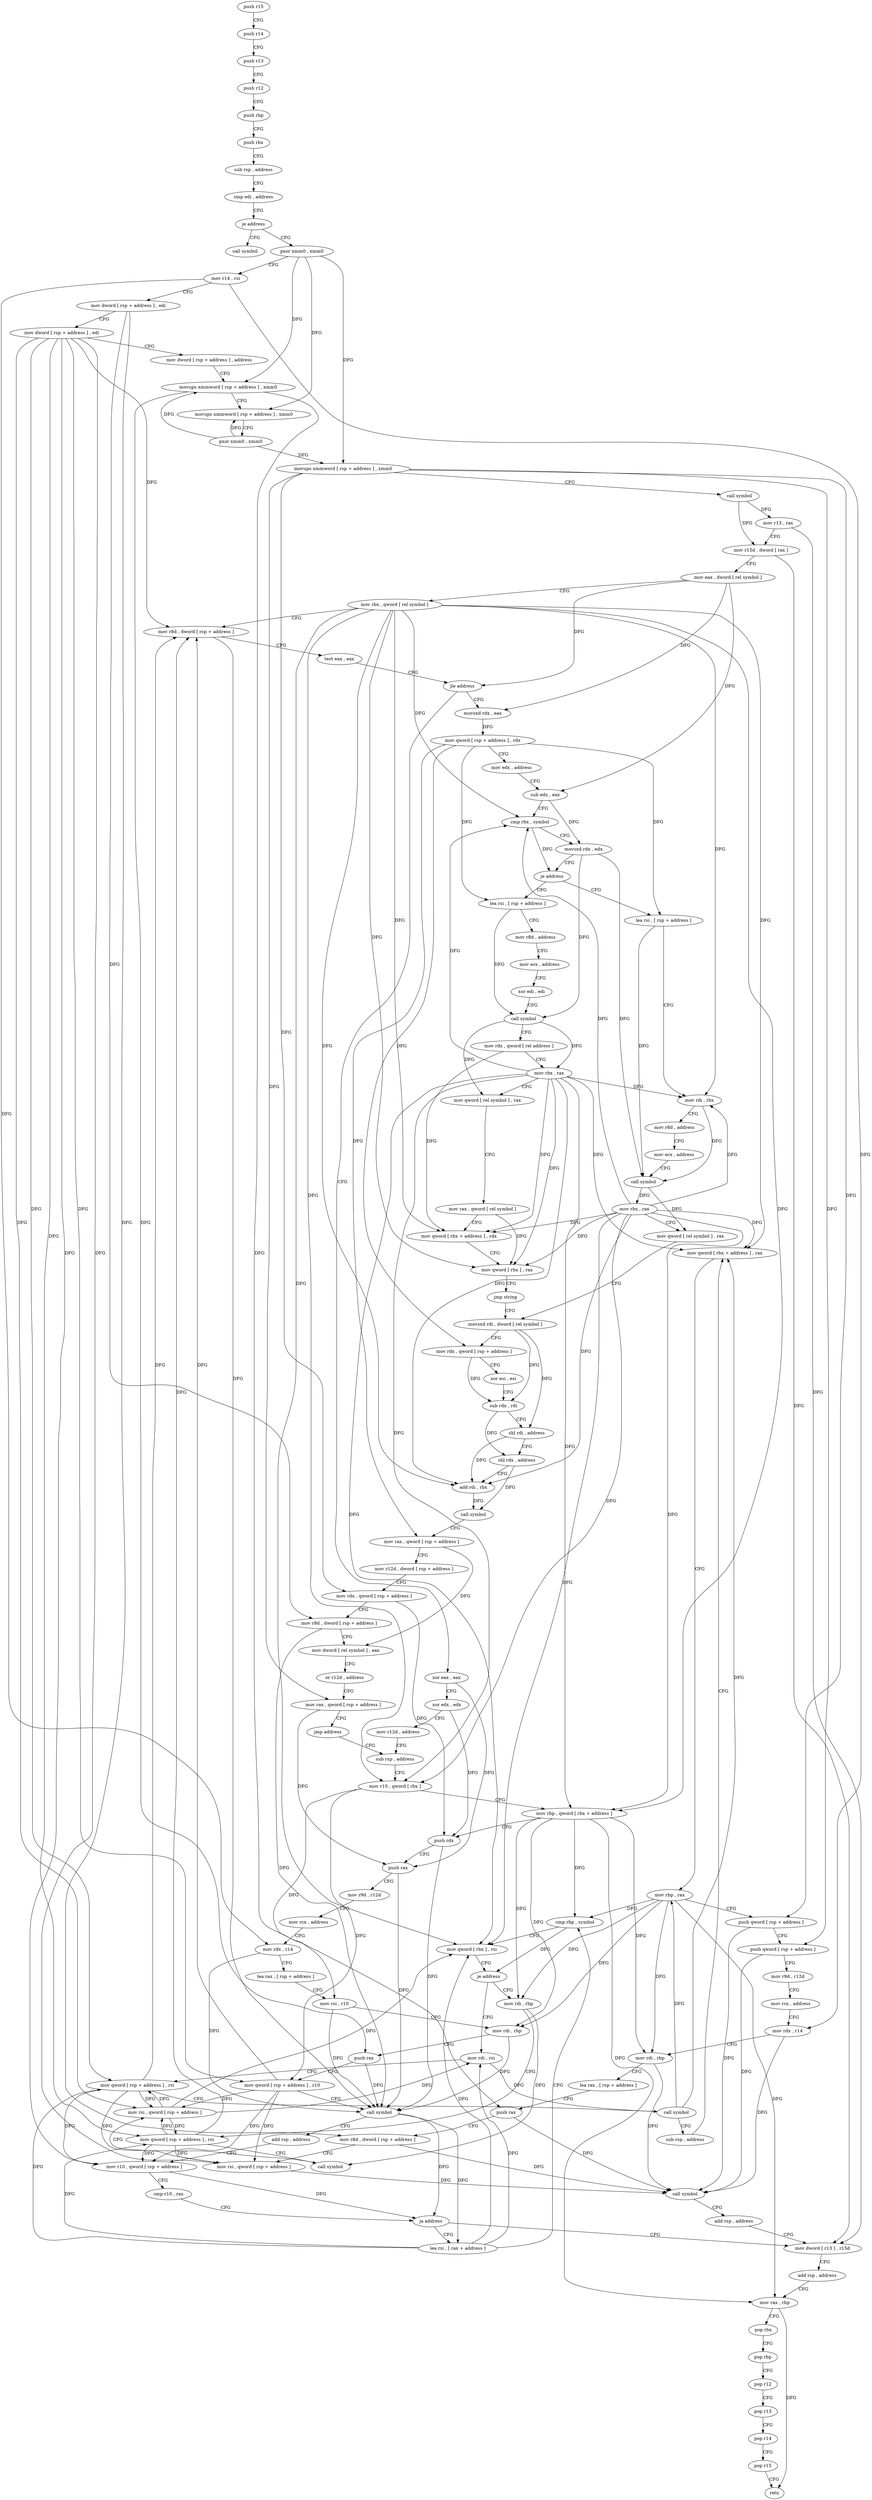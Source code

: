 digraph "func" {
"4355040" [label = "push r15" ]
"4355042" [label = "push r14" ]
"4355044" [label = "push r13" ]
"4355046" [label = "push r12" ]
"4355048" [label = "push rbp" ]
"4355049" [label = "push rbx" ]
"4355050" [label = "sub rsp , address" ]
"4355054" [label = "cmp edi , address" ]
"4355057" [label = "je address" ]
"4355547" [label = "call symbol" ]
"4355063" [label = "pxor xmm0 , xmm0" ]
"4355067" [label = "mov r14 , rsi" ]
"4355070" [label = "mov dword [ rsp + address ] , edi" ]
"4355074" [label = "mov dword [ rsp + address ] , edi" ]
"4355078" [label = "mov dword [ rsp + address ] , address" ]
"4355086" [label = "movups xmmword [ rsp + address ] , xmm0" ]
"4355091" [label = "movups xmmword [ rsp + address ] , xmm0" ]
"4355096" [label = "pxor xmm0 , xmm0" ]
"4355100" [label = "movups xmmword [ rsp + address ] , xmm0" ]
"4355105" [label = "call symbol" ]
"4355110" [label = "mov r13 , rax" ]
"4355113" [label = "mov r15d , dword [ rax ]" ]
"4355116" [label = "mov eax , dword [ rel symbol ]" ]
"4355122" [label = "mov rbx , qword [ rel symbol ]" ]
"4355129" [label = "mov r8d , dword [ rsp + address ]" ]
"4355134" [label = "test eax , eax" ]
"4355136" [label = "jle address" ]
"4355344" [label = "movsxd rdx , eax" ]
"4355142" [label = "xor eax , eax" ]
"4355347" [label = "mov qword [ rsp + address ] , rdx" ]
"4355352" [label = "mov edx , address" ]
"4355357" [label = "sub edx , eax" ]
"4355359" [label = "cmp rbx , symbol" ]
"4355366" [label = "movsxd rdx , edx" ]
"4355369" [label = "je address" ]
"4355488" [label = "lea rsi , [ rsp + address ]" ]
"4355371" [label = "lea rsi , [ rsp + address ]" ]
"4355144" [label = "xor edx , edx" ]
"4355146" [label = "mov r12d , address" ]
"4355152" [label = "sub rsp , address" ]
"4355493" [label = "mov r8d , address" ]
"4355499" [label = "mov ecx , address" ]
"4355504" [label = "xor edi , edi" ]
"4355506" [label = "call symbol" ]
"4355511" [label = "mov rdx , qword [ rel address ]" ]
"4355518" [label = "mov rbx , rax" ]
"4355521" [label = "mov qword [ rel symbol ] , rax" ]
"4355528" [label = "mov rax , qword [ rel symbol ]" ]
"4355535" [label = "mov qword [ rbx + address ] , rdx" ]
"4355539" [label = "mov qword [ rbx ] , rax" ]
"4355542" [label = "jmp string" ]
"4355405" [label = "movsxd rdi , dword [ rel symbol ]" ]
"4355376" [label = "mov rdi , rbx" ]
"4355379" [label = "mov r8d , address" ]
"4355385" [label = "mov ecx , address" ]
"4355390" [label = "call symbol" ]
"4355395" [label = "mov rbx , rax" ]
"4355398" [label = "mov qword [ rel symbol ] , rax" ]
"4355321" [label = "mov dword [ r13 ] , r15d" ]
"4355325" [label = "add rsp , address" ]
"4355329" [label = "mov rax , rbp" ]
"4355332" [label = "pop rbx" ]
"4355333" [label = "pop rbp" ]
"4355334" [label = "pop r12" ]
"4355336" [label = "pop r13" ]
"4355338" [label = "pop r14" ]
"4355340" [label = "pop r15" ]
"4355342" [label = "retn" ]
"4355214" [label = "lea rsi , [ rax + address ]" ]
"4355218" [label = "cmp rbp , symbol" ]
"4355225" [label = "mov qword [ rbx ] , rsi" ]
"4355228" [label = "je address" ]
"4355248" [label = "mov rdi , rsi" ]
"4355230" [label = "mov rdi , rbp" ]
"4355412" [label = "mov rdx , qword [ rsp + address ]" ]
"4355417" [label = "xor esi , esi" ]
"4355419" [label = "sub rdx , rdi" ]
"4355422" [label = "shl rdi , address" ]
"4355426" [label = "shl rdx , address" ]
"4355430" [label = "add rdi , rbx" ]
"4355433" [label = "call symbol" ]
"4355438" [label = "mov rax , qword [ rsp + address ]" ]
"4355443" [label = "mov r12d , dword [ rsp + address ]" ]
"4355448" [label = "mov rdx , qword [ rsp + address ]" ]
"4355453" [label = "mov r8d , dword [ rsp + address ]" ]
"4355458" [label = "mov dword [ rel symbol ] , eax" ]
"4355464" [label = "or r12d , address" ]
"4355468" [label = "mov rax , qword [ rsp + address ]" ]
"4355473" [label = "jmp address" ]
"4355156" [label = "mov r10 , qword [ rbx ]" ]
"4355159" [label = "mov rbp , qword [ rbx + address ]" ]
"4355163" [label = "push rdx" ]
"4355164" [label = "push rax" ]
"4355165" [label = "mov r9d , r12d" ]
"4355168" [label = "mov rcx , address" ]
"4355175" [label = "mov rdx , r14" ]
"4355178" [label = "lea rax , [ rsp + address ]" ]
"4355183" [label = "mov rsi , r10" ]
"4355186" [label = "mov rdi , rbp" ]
"4355189" [label = "push rax" ]
"4355190" [label = "mov qword [ rsp + address ] , r10" ]
"4355195" [label = "call symbol" ]
"4355200" [label = "add rsp , address" ]
"4355204" [label = "mov r10 , qword [ rsp + address ]" ]
"4355209" [label = "cmp r10 , rax" ]
"4355212" [label = "ja address" ]
"4355251" [label = "mov qword [ rsp + address ] , rsi" ]
"4355256" [label = "call symbol" ]
"4355261" [label = "sub rsp , address" ]
"4355265" [label = "mov qword [ rbx + address ] , rax" ]
"4355269" [label = "mov rbp , rax" ]
"4355272" [label = "push qword [ rsp + address ]" ]
"4355276" [label = "push qword [ rsp + address ]" ]
"4355280" [label = "mov r9d , r12d" ]
"4355283" [label = "mov rcx , address" ]
"4355290" [label = "mov rdx , r14" ]
"4355293" [label = "mov rdi , rbp" ]
"4355296" [label = "lea rax , [ rsp + address ]" ]
"4355301" [label = "push rax" ]
"4355302" [label = "mov r8d , dword [ rsp + address ]" ]
"4355307" [label = "mov rsi , qword [ rsp + address ]" ]
"4355312" [label = "call symbol" ]
"4355317" [label = "add rsp , address" ]
"4355233" [label = "mov qword [ rsp + address ] , rsi" ]
"4355238" [label = "call symbol" ]
"4355243" [label = "mov rsi , qword [ rsp + address ]" ]
"4355040" -> "4355042" [ label = "CFG" ]
"4355042" -> "4355044" [ label = "CFG" ]
"4355044" -> "4355046" [ label = "CFG" ]
"4355046" -> "4355048" [ label = "CFG" ]
"4355048" -> "4355049" [ label = "CFG" ]
"4355049" -> "4355050" [ label = "CFG" ]
"4355050" -> "4355054" [ label = "CFG" ]
"4355054" -> "4355057" [ label = "CFG" ]
"4355057" -> "4355547" [ label = "CFG" ]
"4355057" -> "4355063" [ label = "CFG" ]
"4355063" -> "4355067" [ label = "CFG" ]
"4355063" -> "4355086" [ label = "DFG" ]
"4355063" -> "4355091" [ label = "DFG" ]
"4355063" -> "4355100" [ label = "DFG" ]
"4355067" -> "4355070" [ label = "CFG" ]
"4355067" -> "4355175" [ label = "DFG" ]
"4355067" -> "4355290" [ label = "DFG" ]
"4355070" -> "4355074" [ label = "CFG" ]
"4355070" -> "4355453" [ label = "DFG" ]
"4355070" -> "4355302" [ label = "DFG" ]
"4355074" -> "4355078" [ label = "CFG" ]
"4355074" -> "4355129" [ label = "DFG" ]
"4355074" -> "4355190" [ label = "DFG" ]
"4355074" -> "4355204" [ label = "DFG" ]
"4355074" -> "4355251" [ label = "DFG" ]
"4355074" -> "4355307" [ label = "DFG" ]
"4355074" -> "4355233" [ label = "DFG" ]
"4355074" -> "4355243" [ label = "DFG" ]
"4355078" -> "4355086" [ label = "CFG" ]
"4355086" -> "4355091" [ label = "CFG" ]
"4355086" -> "4355189" [ label = "DFG" ]
"4355086" -> "4355301" [ label = "DFG" ]
"4355091" -> "4355096" [ label = "CFG" ]
"4355096" -> "4355100" [ label = "DFG" ]
"4355096" -> "4355086" [ label = "DFG" ]
"4355096" -> "4355091" [ label = "DFG" ]
"4355100" -> "4355105" [ label = "CFG" ]
"4355100" -> "4355448" [ label = "DFG" ]
"4355100" -> "4355468" [ label = "DFG" ]
"4355100" -> "4355272" [ label = "DFG" ]
"4355100" -> "4355276" [ label = "DFG" ]
"4355105" -> "4355110" [ label = "DFG" ]
"4355105" -> "4355113" [ label = "DFG" ]
"4355110" -> "4355113" [ label = "CFG" ]
"4355110" -> "4355321" [ label = "DFG" ]
"4355113" -> "4355116" [ label = "CFG" ]
"4355113" -> "4355321" [ label = "DFG" ]
"4355116" -> "4355122" [ label = "CFG" ]
"4355116" -> "4355136" [ label = "DFG" ]
"4355116" -> "4355344" [ label = "DFG" ]
"4355116" -> "4355357" [ label = "DFG" ]
"4355122" -> "4355129" [ label = "CFG" ]
"4355122" -> "4355359" [ label = "DFG" ]
"4355122" -> "4355535" [ label = "DFG" ]
"4355122" -> "4355539" [ label = "DFG" ]
"4355122" -> "4355376" [ label = "DFG" ]
"4355122" -> "4355156" [ label = "DFG" ]
"4355122" -> "4355159" [ label = "DFG" ]
"4355122" -> "4355430" [ label = "DFG" ]
"4355122" -> "4355225" [ label = "DFG" ]
"4355122" -> "4355265" [ label = "DFG" ]
"4355129" -> "4355134" [ label = "CFG" ]
"4355129" -> "4355195" [ label = "DFG" ]
"4355134" -> "4355136" [ label = "CFG" ]
"4355136" -> "4355344" [ label = "CFG" ]
"4355136" -> "4355142" [ label = "CFG" ]
"4355344" -> "4355347" [ label = "DFG" ]
"4355142" -> "4355144" [ label = "CFG" ]
"4355142" -> "4355164" [ label = "DFG" ]
"4355347" -> "4355352" [ label = "CFG" ]
"4355347" -> "4355412" [ label = "DFG" ]
"4355347" -> "4355438" [ label = "DFG" ]
"4355347" -> "4355488" [ label = "DFG" ]
"4355347" -> "4355371" [ label = "DFG" ]
"4355352" -> "4355357" [ label = "CFG" ]
"4355357" -> "4355359" [ label = "CFG" ]
"4355357" -> "4355366" [ label = "DFG" ]
"4355359" -> "4355366" [ label = "CFG" ]
"4355359" -> "4355369" [ label = "DFG" ]
"4355366" -> "4355369" [ label = "CFG" ]
"4355366" -> "4355506" [ label = "DFG" ]
"4355366" -> "4355390" [ label = "DFG" ]
"4355369" -> "4355488" [ label = "CFG" ]
"4355369" -> "4355371" [ label = "CFG" ]
"4355488" -> "4355493" [ label = "CFG" ]
"4355488" -> "4355506" [ label = "DFG" ]
"4355371" -> "4355376" [ label = "CFG" ]
"4355371" -> "4355390" [ label = "DFG" ]
"4355144" -> "4355146" [ label = "CFG" ]
"4355144" -> "4355163" [ label = "DFG" ]
"4355146" -> "4355152" [ label = "CFG" ]
"4355152" -> "4355156" [ label = "CFG" ]
"4355493" -> "4355499" [ label = "CFG" ]
"4355499" -> "4355504" [ label = "CFG" ]
"4355504" -> "4355506" [ label = "CFG" ]
"4355506" -> "4355511" [ label = "CFG" ]
"4355506" -> "4355518" [ label = "DFG" ]
"4355506" -> "4355521" [ label = "DFG" ]
"4355511" -> "4355518" [ label = "CFG" ]
"4355511" -> "4355535" [ label = "DFG" ]
"4355518" -> "4355521" [ label = "CFG" ]
"4355518" -> "4355359" [ label = "DFG" ]
"4355518" -> "4355535" [ label = "DFG" ]
"4355518" -> "4355539" [ label = "DFG" ]
"4355518" -> "4355376" [ label = "DFG" ]
"4355518" -> "4355156" [ label = "DFG" ]
"4355518" -> "4355159" [ label = "DFG" ]
"4355518" -> "4355430" [ label = "DFG" ]
"4355518" -> "4355225" [ label = "DFG" ]
"4355518" -> "4355265" [ label = "DFG" ]
"4355521" -> "4355528" [ label = "CFG" ]
"4355528" -> "4355535" [ label = "CFG" ]
"4355528" -> "4355539" [ label = "DFG" ]
"4355535" -> "4355539" [ label = "CFG" ]
"4355539" -> "4355542" [ label = "CFG" ]
"4355542" -> "4355405" [ label = "CFG" ]
"4355405" -> "4355412" [ label = "CFG" ]
"4355405" -> "4355419" [ label = "DFG" ]
"4355405" -> "4355422" [ label = "DFG" ]
"4355376" -> "4355379" [ label = "CFG" ]
"4355376" -> "4355390" [ label = "DFG" ]
"4355379" -> "4355385" [ label = "CFG" ]
"4355385" -> "4355390" [ label = "CFG" ]
"4355390" -> "4355395" [ label = "DFG" ]
"4355390" -> "4355398" [ label = "DFG" ]
"4355395" -> "4355398" [ label = "CFG" ]
"4355395" -> "4355359" [ label = "DFG" ]
"4355395" -> "4355376" [ label = "DFG" ]
"4355395" -> "4355535" [ label = "DFG" ]
"4355395" -> "4355539" [ label = "DFG" ]
"4355395" -> "4355156" [ label = "DFG" ]
"4355395" -> "4355159" [ label = "DFG" ]
"4355395" -> "4355430" [ label = "DFG" ]
"4355395" -> "4355225" [ label = "DFG" ]
"4355395" -> "4355265" [ label = "DFG" ]
"4355398" -> "4355405" [ label = "CFG" ]
"4355321" -> "4355325" [ label = "CFG" ]
"4355325" -> "4355329" [ label = "CFG" ]
"4355329" -> "4355332" [ label = "CFG" ]
"4355329" -> "4355342" [ label = "DFG" ]
"4355332" -> "4355333" [ label = "CFG" ]
"4355333" -> "4355334" [ label = "CFG" ]
"4355334" -> "4355336" [ label = "CFG" ]
"4355336" -> "4355338" [ label = "CFG" ]
"4355338" -> "4355340" [ label = "CFG" ]
"4355340" -> "4355342" [ label = "CFG" ]
"4355214" -> "4355218" [ label = "CFG" ]
"4355214" -> "4355225" [ label = "DFG" ]
"4355214" -> "4355248" [ label = "DFG" ]
"4355214" -> "4355251" [ label = "DFG" ]
"4355214" -> "4355233" [ label = "DFG" ]
"4355218" -> "4355225" [ label = "CFG" ]
"4355218" -> "4355228" [ label = "DFG" ]
"4355225" -> "4355228" [ label = "CFG" ]
"4355228" -> "4355248" [ label = "CFG" ]
"4355228" -> "4355230" [ label = "CFG" ]
"4355248" -> "4355251" [ label = "CFG" ]
"4355248" -> "4355256" [ label = "DFG" ]
"4355230" -> "4355233" [ label = "CFG" ]
"4355230" -> "4355238" [ label = "DFG" ]
"4355412" -> "4355417" [ label = "CFG" ]
"4355412" -> "4355419" [ label = "DFG" ]
"4355417" -> "4355419" [ label = "CFG" ]
"4355419" -> "4355422" [ label = "CFG" ]
"4355419" -> "4355426" [ label = "DFG" ]
"4355422" -> "4355426" [ label = "CFG" ]
"4355422" -> "4355430" [ label = "DFG" ]
"4355426" -> "4355430" [ label = "CFG" ]
"4355426" -> "4355433" [ label = "DFG" ]
"4355430" -> "4355433" [ label = "DFG" ]
"4355433" -> "4355438" [ label = "CFG" ]
"4355438" -> "4355443" [ label = "CFG" ]
"4355438" -> "4355458" [ label = "DFG" ]
"4355443" -> "4355448" [ label = "CFG" ]
"4355448" -> "4355453" [ label = "CFG" ]
"4355448" -> "4355163" [ label = "DFG" ]
"4355453" -> "4355458" [ label = "CFG" ]
"4355453" -> "4355195" [ label = "DFG" ]
"4355458" -> "4355464" [ label = "CFG" ]
"4355464" -> "4355468" [ label = "CFG" ]
"4355468" -> "4355473" [ label = "CFG" ]
"4355468" -> "4355164" [ label = "DFG" ]
"4355473" -> "4355152" [ label = "CFG" ]
"4355156" -> "4355159" [ label = "CFG" ]
"4355156" -> "4355183" [ label = "DFG" ]
"4355156" -> "4355190" [ label = "DFG" ]
"4355159" -> "4355163" [ label = "CFG" ]
"4355159" -> "4355186" [ label = "DFG" ]
"4355159" -> "4355329" [ label = "DFG" ]
"4355159" -> "4355218" [ label = "DFG" ]
"4355159" -> "4355293" [ label = "DFG" ]
"4355159" -> "4355230" [ label = "DFG" ]
"4355163" -> "4355164" [ label = "CFG" ]
"4355163" -> "4355195" [ label = "DFG" ]
"4355164" -> "4355165" [ label = "CFG" ]
"4355164" -> "4355195" [ label = "DFG" ]
"4355165" -> "4355168" [ label = "CFG" ]
"4355168" -> "4355175" [ label = "CFG" ]
"4355175" -> "4355178" [ label = "CFG" ]
"4355175" -> "4355195" [ label = "DFG" ]
"4355178" -> "4355183" [ label = "CFG" ]
"4355183" -> "4355186" [ label = "CFG" ]
"4355183" -> "4355195" [ label = "DFG" ]
"4355186" -> "4355189" [ label = "CFG" ]
"4355186" -> "4355195" [ label = "DFG" ]
"4355189" -> "4355190" [ label = "CFG" ]
"4355189" -> "4355195" [ label = "DFG" ]
"4355190" -> "4355195" [ label = "CFG" ]
"4355190" -> "4355129" [ label = "DFG" ]
"4355190" -> "4355204" [ label = "DFG" ]
"4355190" -> "4355307" [ label = "DFG" ]
"4355190" -> "4355243" [ label = "DFG" ]
"4355195" -> "4355200" [ label = "CFG" ]
"4355195" -> "4355212" [ label = "DFG" ]
"4355195" -> "4355214" [ label = "DFG" ]
"4355200" -> "4355204" [ label = "CFG" ]
"4355204" -> "4355209" [ label = "CFG" ]
"4355204" -> "4355212" [ label = "DFG" ]
"4355209" -> "4355212" [ label = "CFG" ]
"4355212" -> "4355321" [ label = "CFG" ]
"4355212" -> "4355214" [ label = "CFG" ]
"4355251" -> "4355256" [ label = "CFG" ]
"4355251" -> "4355129" [ label = "DFG" ]
"4355251" -> "4355204" [ label = "DFG" ]
"4355251" -> "4355307" [ label = "DFG" ]
"4355251" -> "4355243" [ label = "DFG" ]
"4355256" -> "4355261" [ label = "CFG" ]
"4355256" -> "4355265" [ label = "DFG" ]
"4355256" -> "4355269" [ label = "DFG" ]
"4355261" -> "4355265" [ label = "CFG" ]
"4355265" -> "4355269" [ label = "CFG" ]
"4355269" -> "4355272" [ label = "CFG" ]
"4355269" -> "4355186" [ label = "DFG" ]
"4355269" -> "4355329" [ label = "DFG" ]
"4355269" -> "4355218" [ label = "DFG" ]
"4355269" -> "4355293" [ label = "DFG" ]
"4355269" -> "4355230" [ label = "DFG" ]
"4355272" -> "4355276" [ label = "CFG" ]
"4355272" -> "4355312" [ label = "DFG" ]
"4355276" -> "4355280" [ label = "CFG" ]
"4355276" -> "4355312" [ label = "DFG" ]
"4355280" -> "4355283" [ label = "CFG" ]
"4355283" -> "4355290" [ label = "CFG" ]
"4355290" -> "4355293" [ label = "CFG" ]
"4355290" -> "4355312" [ label = "DFG" ]
"4355293" -> "4355296" [ label = "CFG" ]
"4355293" -> "4355312" [ label = "DFG" ]
"4355296" -> "4355301" [ label = "CFG" ]
"4355301" -> "4355302" [ label = "CFG" ]
"4355301" -> "4355312" [ label = "DFG" ]
"4355302" -> "4355307" [ label = "CFG" ]
"4355302" -> "4355312" [ label = "DFG" ]
"4355307" -> "4355312" [ label = "DFG" ]
"4355312" -> "4355317" [ label = "CFG" ]
"4355317" -> "4355321" [ label = "CFG" ]
"4355233" -> "4355238" [ label = "CFG" ]
"4355233" -> "4355129" [ label = "DFG" ]
"4355233" -> "4355204" [ label = "DFG" ]
"4355233" -> "4355307" [ label = "DFG" ]
"4355233" -> "4355243" [ label = "DFG" ]
"4355238" -> "4355243" [ label = "CFG" ]
"4355243" -> "4355248" [ label = "DFG" ]
"4355243" -> "4355225" [ label = "DFG" ]
"4355243" -> "4355251" [ label = "DFG" ]
"4355243" -> "4355233" [ label = "DFG" ]
}
